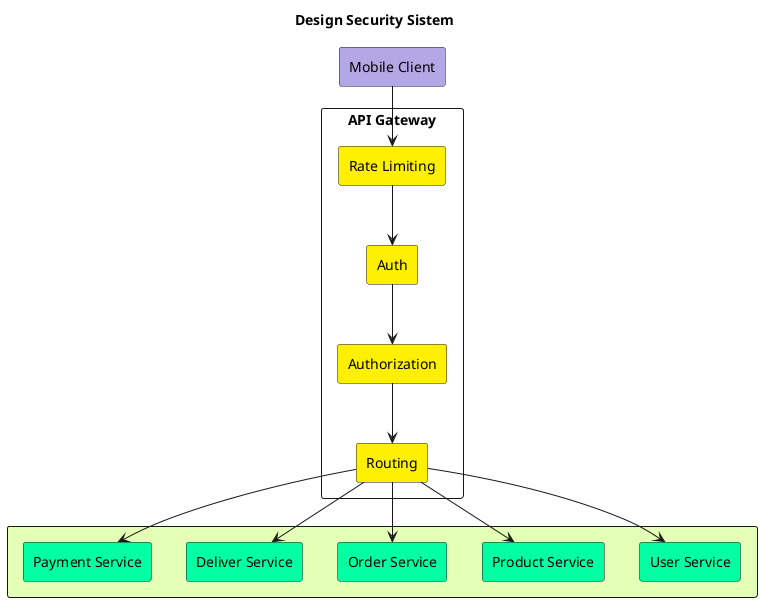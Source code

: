 @startuml desain sistem
'!theme toy
'left to right direction
top to bottom direction

title Design Security Sistem

rectangle "Mobile Client" as client #B4A7E5

rectangle "API Gateway" #FFFFFF {
	agent "Rate Limiting" as rate #FFF000
	agent "Auth" as auth #FFF000
	agent "Authorization" as authz #FFF000
	agent "Routing" as route #FFF000
}

rectangle #E4FFB6 {
	agent "User Service" as SA #03FEA4
	agent "Product Service" as SB #03FEA4
	agent "Order Service" as SC #03FEA4
	agent "Deliver Service" as SD #03FEA4
	agent "Payment Service" as SE #03FEA4
}

client --> rate 
rate --> auth
auth --> authz
authz --> route
route --> SA
route --> SB
route --> SC
route --> SD
route --> SE

@enduml